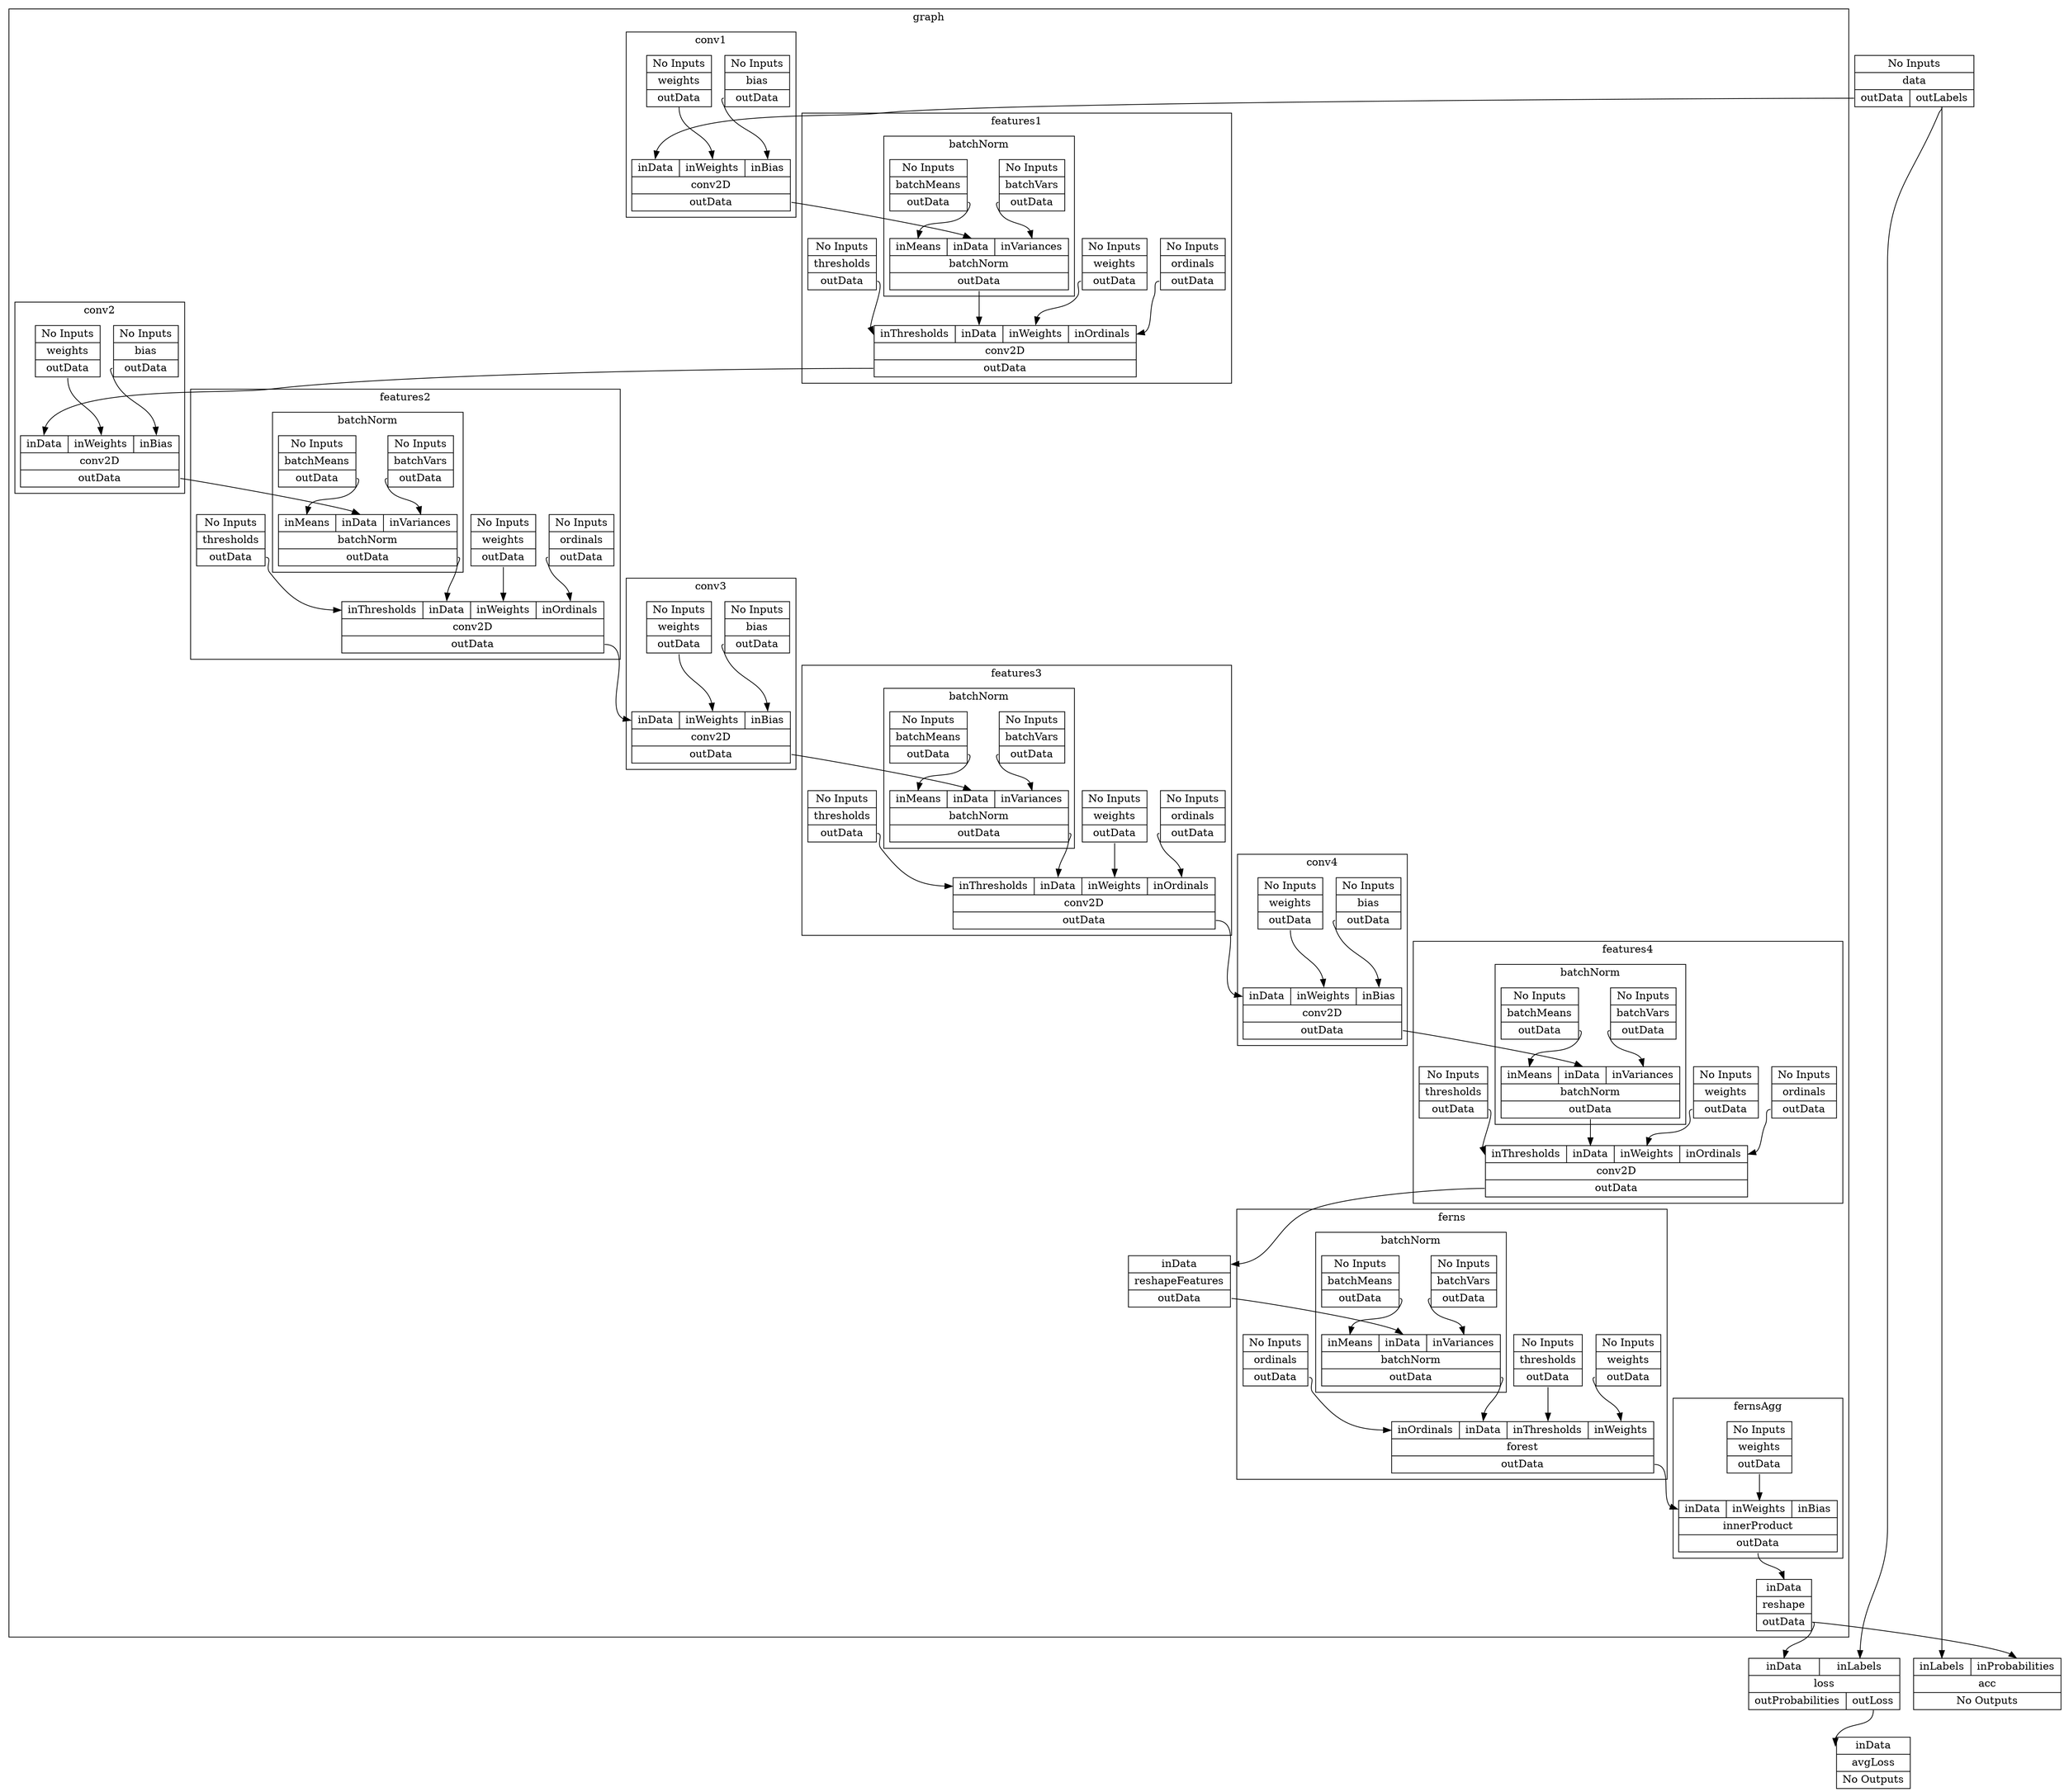 digraph SadGraph {
  node [shape=record];
  1 [ label="{{<inData> inData}|reshapeFeatures|{<outData> outData}}" ];
  2 [ label="{{<inData> inData}|reshape|{<outData> outData}}" ];
  3 [ label="{No Inputs|ordinals|{<outData> outData}}" ];
  4 [ label="{No Inputs|thresholds|{<outData> outData}}" ];
  5 [ label="{{<inThresholds> inThresholds|<inData> inData|<inWeights> inWeights|<inOrdinals> inOrdinals}|conv2D|{<outData> outData}}" ];
  6 [ label="{No Inputs|weights|{<outData> outData}}" ];
  7 [ label="{No Inputs|batchMeans|{<outData> outData}}" ];
  8 [ label="{No Inputs|batchVars|{<outData> outData}}" ];
  9 [ label="{{<inMeans> inMeans|<inData> inData|<inVariances> inVariances}|batchNorm|{<outData> outData}}" ];
  10 [ label="{{<inOrdinals> inOrdinals|<inData> inData|<inThresholds> inThresholds|<inWeights> inWeights}|forest|{<outData> outData}}" ];
  11 [ label="{No Inputs|thresholds|{<outData> outData}}" ];
  12 [ label="{No Inputs|weights|{<outData> outData}}" ];
  13 [ label="{No Inputs|ordinals|{<outData> outData}}" ];
  14 [ label="{{<inMeans> inMeans|<inData> inData|<inVariances> inVariances}|batchNorm|{<outData> outData}}" ];
  15 [ label="{No Inputs|batchVars|{<outData> outData}}" ];
  16 [ label="{No Inputs|batchMeans|{<outData> outData}}" ];
  17 [ label="{No Inputs|weights|{<outData> outData}}" ];
  18 [ label="{No Inputs|ordinals|{<outData> outData}}" ];
  19 [ label="{{<inThresholds> inThresholds|<inData> inData|<inWeights> inWeights|<inOrdinals> inOrdinals}|conv2D|{<outData> outData}}" ];
  20 [ label="{No Inputs|thresholds|{<outData> outData}}" ];
  21 [ label="{No Inputs|batchMeans|{<outData> outData}}" ];
  22 [ label="{No Inputs|batchVars|{<outData> outData}}" ];
  23 [ label="{{<inMeans> inMeans|<inData> inData|<inVariances> inVariances}|batchNorm|{<outData> outData}}" ];
  24 [ label="{No Inputs|weights|{<outData> outData}}" ];
  25 [ label="{{<inThresholds> inThresholds|<inData> inData|<inWeights> inWeights|<inOrdinals> inOrdinals}|conv2D|{<outData> outData}}" ];
  26 [ label="{No Inputs|ordinals|{<outData> outData}}" ];
  27 [ label="{No Inputs|thresholds|{<outData> outData}}" ];
  28 [ label="{{<inMeans> inMeans|<inData> inData|<inVariances> inVariances}|batchNorm|{<outData> outData}}" ];
  29 [ label="{No Inputs|batchVars|{<outData> outData}}" ];
  30 [ label="{No Inputs|batchMeans|{<outData> outData}}" ];
  31 [ label="{No Inputs|weights|{<outData> outData}}" ];
  32 [ label="{No Inputs|bias|{<outData> outData}}" ];
  33 [ label="{{<inData> inData|<inWeights> inWeights|<inBias> inBias}|conv2D|{<outData> outData}}" ];
  34 [ label="{{<inData> inData|<inWeights> inWeights|<inBias> inBias}|conv2D|{<outData> outData}}" ];
  35 [ label="{No Inputs|bias|{<outData> outData}}" ];
  36 [ label="{No Inputs|weights|{<outData> outData}}" ];
  37 [ label="{No Inputs|weights|{<outData> outData}}" ];
  38 [ label="{{<inThresholds> inThresholds|<inData> inData|<inWeights> inWeights|<inOrdinals> inOrdinals}|conv2D|{<outData> outData}}" ];
  39 [ label="{No Inputs|ordinals|{<outData> outData}}" ];
  40 [ label="{No Inputs|thresholds|{<outData> outData}}" ];
  41 [ label="{No Inputs|batchVars|{<outData> outData}}" ];
  42 [ label="{No Inputs|batchMeans|{<outData> outData}}" ];
  43 [ label="{{<inMeans> inMeans|<inData> inData|<inVariances> inVariances}|batchNorm|{<outData> outData}}" ];
  44 [ label="{No Inputs|weights|{<outData> outData}}" ];
  45 [ label="{{<inData> inData|<inWeights> inWeights|<inBias> inBias}|innerProduct|{<outData> outData}}" ];
  46 [ label="{No Inputs|bias|{<outData> outData}}" ];
  47 [ label="{No Inputs|weights|{<outData> outData}}" ];
  48 [ label="{{<inData> inData|<inWeights> inWeights|<inBias> inBias}|conv2D|{<outData> outData}}" ];
  49 [ label="{No Inputs|weights|{<outData> outData}}" ];
  50 [ label="{No Inputs|bias|{<outData> outData}}" ];
  51 [ label="{{<inData> inData|<inWeights> inWeights|<inBias> inBias}|conv2D|{<outData> outData}}" ];
  52 [ label="{No Inputs|data|{<outData> outData|<outLabels> outLabels}}" ];
  53 [ label="{{<inData> inData}|avgLoss|No Outputs}" ];
  54 [ label="{{<inData> inData|<inLabels> inLabels}|loss|{<outProbabilities> outProbabilities|<outLoss> outLoss}}" ];
  55 [ label="{{<inLabels> inLabels|<inProbabilities> inProbabilities}|acc|No Outputs}" ];
  subgraph cluster1{
    label = "graph";
    1;
    2;
    subgraph cluster2{
      label = "features1";
      3;
      4;
      5;
      6;
      subgraph cluster3{
        label = "batchNorm";
        7;
        8;
        9;
      }
    }
    subgraph cluster4{
      label = "ferns";
      10;
      11;
      12;
      13;
      subgraph cluster5{
        label = "batchNorm";
        14;
        15;
        16;
      }
    }
    subgraph cluster6{
      label = "features2";
      17;
      18;
      19;
      20;
      subgraph cluster7{
        label = "batchNorm";
        21;
        22;
        23;
      }
    }
    subgraph cluster8{
      label = "features3";
      24;
      25;
      26;
      27;
      subgraph cluster9{
        label = "batchNorm";
        28;
        29;
        30;
      }
    }
    subgraph cluster10{
      label = "conv1";
      31;
      32;
      33;
    }
    subgraph cluster11{
      label = "conv3";
      34;
      35;
      36;
    }
    subgraph cluster12{
      label = "features4";
      37;
      38;
      39;
      40;
      subgraph cluster13{
        label = "batchNorm";
        41;
        42;
        43;
      }
    }
    subgraph cluster14{
      label = "fernsAgg";
      44;
      45;
    }
    subgraph cluster15{
      label = "conv4";
      46;
      47;
      48;
    }
    subgraph cluster16{
      label = "conv2";
      49;
      50;
      51;
    }
  }
  1:outData -> 14:inData;
  2:outData -> 54:inData;
  2:outData -> 55:inProbabilities;
  3:outData -> 5:inOrdinals;
  4:outData -> 5:inThresholds;
  5:outData -> 51:inData;
  6:outData -> 5:inWeights;
  7:outData -> 9:inMeans;
  8:outData -> 9:inVariances;
  9:outData -> 5:inData;
  10:outData -> 45:inData;
  11:outData -> 10:inThresholds;
  12:outData -> 10:inWeights;
  13:outData -> 10:inOrdinals;
  14:outData -> 10:inData;
  15:outData -> 14:inVariances;
  16:outData -> 14:inMeans;
  17:outData -> 19:inWeights;
  18:outData -> 19:inOrdinals;
  19:outData -> 34:inData;
  20:outData -> 19:inThresholds;
  21:outData -> 23:inMeans;
  22:outData -> 23:inVariances;
  23:outData -> 19:inData;
  24:outData -> 25:inWeights;
  25:outData -> 48:inData;
  26:outData -> 25:inOrdinals;
  27:outData -> 25:inThresholds;
  28:outData -> 25:inData;
  29:outData -> 28:inVariances;
  30:outData -> 28:inMeans;
  31:outData -> 33:inWeights;
  32:outData -> 33:inBias;
  33:outData -> 9:inData;
  34:outData -> 28:inData;
  35:outData -> 34:inBias;
  36:outData -> 34:inWeights;
  37:outData -> 38:inWeights;
  38:outData -> 1:inData;
  39:outData -> 38:inOrdinals;
  40:outData -> 38:inThresholds;
  41:outData -> 43:inVariances;
  42:outData -> 43:inMeans;
  43:outData -> 38:inData;
  44:outData -> 45:inWeights;
  45:outData -> 2:inData;
  46:outData -> 48:inBias;
  47:outData -> 48:inWeights;
  48:outData -> 43:inData;
  49:outData -> 51:inWeights;
  50:outData -> 51:inBias;
  51:outData -> 23:inData;
  52:outData -> 33:inData;
  52:outLabels -> 54:inLabels;
  52:outLabels -> 55:inLabels;
  54:outLoss -> 53:inData;
}
